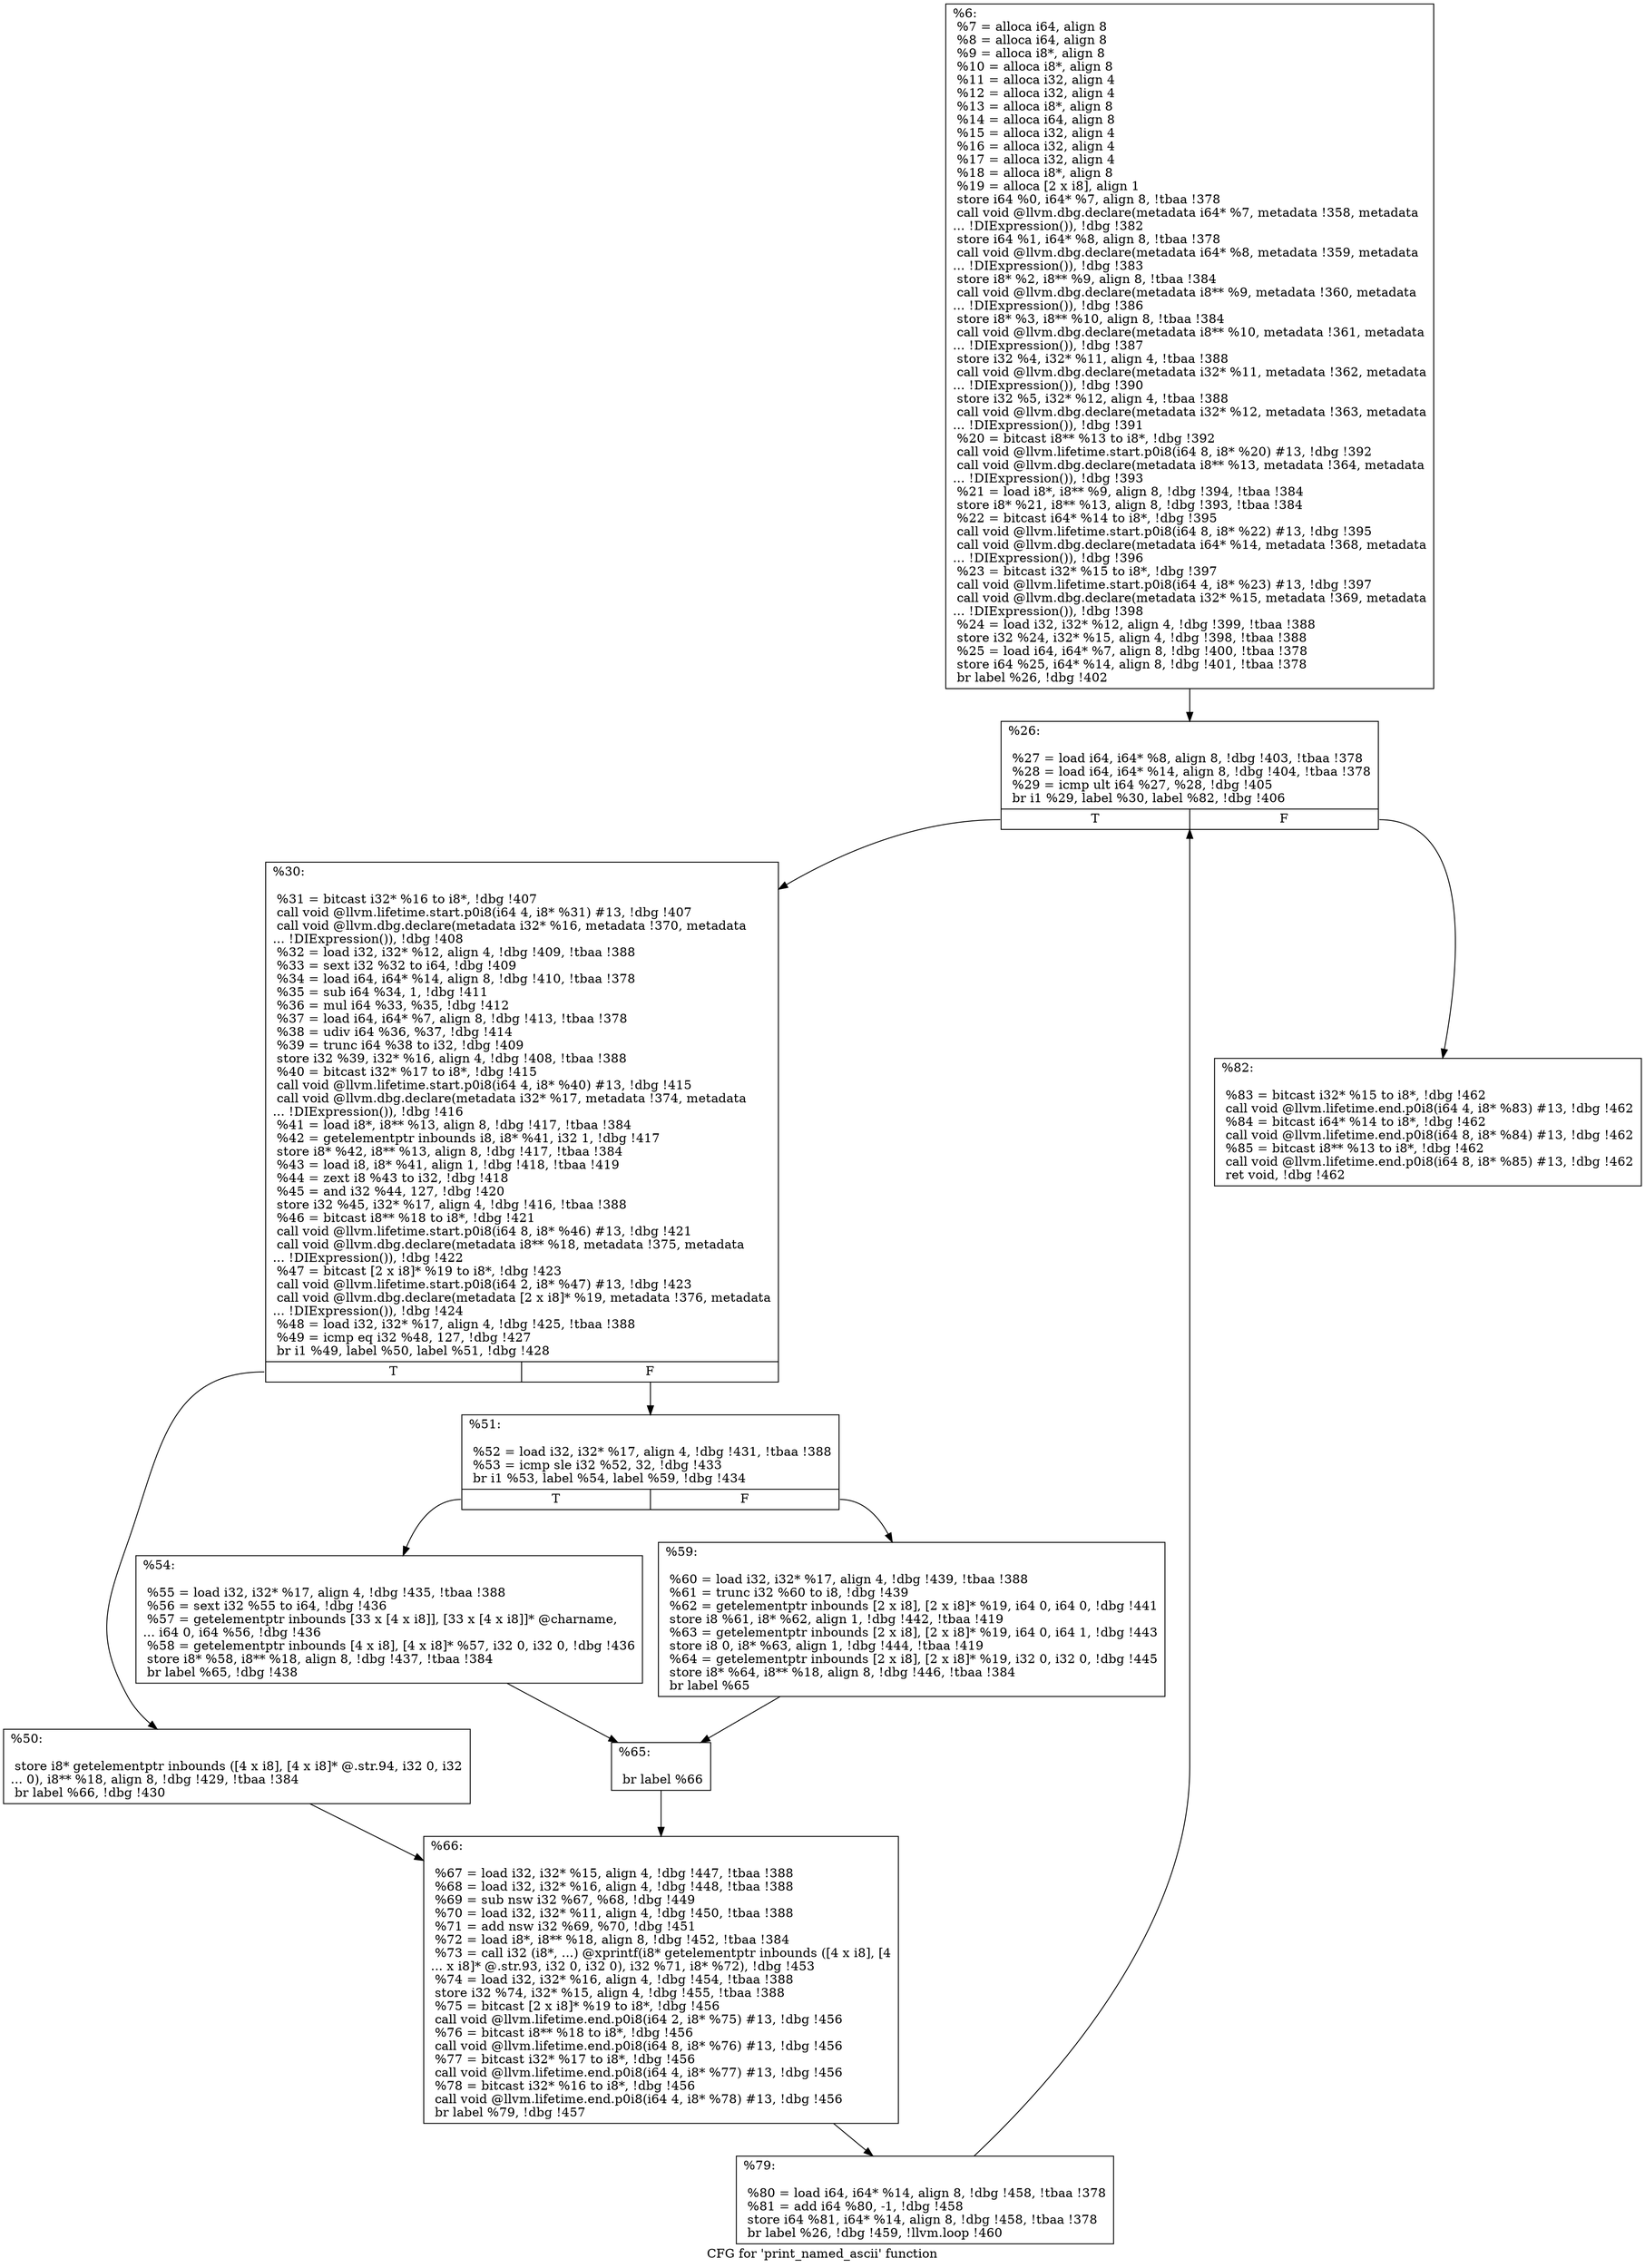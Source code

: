digraph "CFG for 'print_named_ascii' function" {
	label="CFG for 'print_named_ascii' function";

	Node0x1b720e0 [shape=record,label="{%6:\l  %7 = alloca i64, align 8\l  %8 = alloca i64, align 8\l  %9 = alloca i8*, align 8\l  %10 = alloca i8*, align 8\l  %11 = alloca i32, align 4\l  %12 = alloca i32, align 4\l  %13 = alloca i8*, align 8\l  %14 = alloca i64, align 8\l  %15 = alloca i32, align 4\l  %16 = alloca i32, align 4\l  %17 = alloca i32, align 4\l  %18 = alloca i8*, align 8\l  %19 = alloca [2 x i8], align 1\l  store i64 %0, i64* %7, align 8, !tbaa !378\l  call void @llvm.dbg.declare(metadata i64* %7, metadata !358, metadata\l... !DIExpression()), !dbg !382\l  store i64 %1, i64* %8, align 8, !tbaa !378\l  call void @llvm.dbg.declare(metadata i64* %8, metadata !359, metadata\l... !DIExpression()), !dbg !383\l  store i8* %2, i8** %9, align 8, !tbaa !384\l  call void @llvm.dbg.declare(metadata i8** %9, metadata !360, metadata\l... !DIExpression()), !dbg !386\l  store i8* %3, i8** %10, align 8, !tbaa !384\l  call void @llvm.dbg.declare(metadata i8** %10, metadata !361, metadata\l... !DIExpression()), !dbg !387\l  store i32 %4, i32* %11, align 4, !tbaa !388\l  call void @llvm.dbg.declare(metadata i32* %11, metadata !362, metadata\l... !DIExpression()), !dbg !390\l  store i32 %5, i32* %12, align 4, !tbaa !388\l  call void @llvm.dbg.declare(metadata i32* %12, metadata !363, metadata\l... !DIExpression()), !dbg !391\l  %20 = bitcast i8** %13 to i8*, !dbg !392\l  call void @llvm.lifetime.start.p0i8(i64 8, i8* %20) #13, !dbg !392\l  call void @llvm.dbg.declare(metadata i8** %13, metadata !364, metadata\l... !DIExpression()), !dbg !393\l  %21 = load i8*, i8** %9, align 8, !dbg !394, !tbaa !384\l  store i8* %21, i8** %13, align 8, !dbg !393, !tbaa !384\l  %22 = bitcast i64* %14 to i8*, !dbg !395\l  call void @llvm.lifetime.start.p0i8(i64 8, i8* %22) #13, !dbg !395\l  call void @llvm.dbg.declare(metadata i64* %14, metadata !368, metadata\l... !DIExpression()), !dbg !396\l  %23 = bitcast i32* %15 to i8*, !dbg !397\l  call void @llvm.lifetime.start.p0i8(i64 4, i8* %23) #13, !dbg !397\l  call void @llvm.dbg.declare(metadata i32* %15, metadata !369, metadata\l... !DIExpression()), !dbg !398\l  %24 = load i32, i32* %12, align 4, !dbg !399, !tbaa !388\l  store i32 %24, i32* %15, align 4, !dbg !398, !tbaa !388\l  %25 = load i64, i64* %7, align 8, !dbg !400, !tbaa !378\l  store i64 %25, i64* %14, align 8, !dbg !401, !tbaa !378\l  br label %26, !dbg !402\l}"];
	Node0x1b720e0 -> Node0x1c45290;
	Node0x1c45290 [shape=record,label="{%26:\l\l  %27 = load i64, i64* %8, align 8, !dbg !403, !tbaa !378\l  %28 = load i64, i64* %14, align 8, !dbg !404, !tbaa !378\l  %29 = icmp ult i64 %27, %28, !dbg !405\l  br i1 %29, label %30, label %82, !dbg !406\l|{<s0>T|<s1>F}}"];
	Node0x1c45290:s0 -> Node0x1c452e0;
	Node0x1c45290:s1 -> Node0x1c45560;
	Node0x1c452e0 [shape=record,label="{%30:\l\l  %31 = bitcast i32* %16 to i8*, !dbg !407\l  call void @llvm.lifetime.start.p0i8(i64 4, i8* %31) #13, !dbg !407\l  call void @llvm.dbg.declare(metadata i32* %16, metadata !370, metadata\l... !DIExpression()), !dbg !408\l  %32 = load i32, i32* %12, align 4, !dbg !409, !tbaa !388\l  %33 = sext i32 %32 to i64, !dbg !409\l  %34 = load i64, i64* %14, align 8, !dbg !410, !tbaa !378\l  %35 = sub i64 %34, 1, !dbg !411\l  %36 = mul i64 %33, %35, !dbg !412\l  %37 = load i64, i64* %7, align 8, !dbg !413, !tbaa !378\l  %38 = udiv i64 %36, %37, !dbg !414\l  %39 = trunc i64 %38 to i32, !dbg !409\l  store i32 %39, i32* %16, align 4, !dbg !408, !tbaa !388\l  %40 = bitcast i32* %17 to i8*, !dbg !415\l  call void @llvm.lifetime.start.p0i8(i64 4, i8* %40) #13, !dbg !415\l  call void @llvm.dbg.declare(metadata i32* %17, metadata !374, metadata\l... !DIExpression()), !dbg !416\l  %41 = load i8*, i8** %13, align 8, !dbg !417, !tbaa !384\l  %42 = getelementptr inbounds i8, i8* %41, i32 1, !dbg !417\l  store i8* %42, i8** %13, align 8, !dbg !417, !tbaa !384\l  %43 = load i8, i8* %41, align 1, !dbg !418, !tbaa !419\l  %44 = zext i8 %43 to i32, !dbg !418\l  %45 = and i32 %44, 127, !dbg !420\l  store i32 %45, i32* %17, align 4, !dbg !416, !tbaa !388\l  %46 = bitcast i8** %18 to i8*, !dbg !421\l  call void @llvm.lifetime.start.p0i8(i64 8, i8* %46) #13, !dbg !421\l  call void @llvm.dbg.declare(metadata i8** %18, metadata !375, metadata\l... !DIExpression()), !dbg !422\l  %47 = bitcast [2 x i8]* %19 to i8*, !dbg !423\l  call void @llvm.lifetime.start.p0i8(i64 2, i8* %47) #13, !dbg !423\l  call void @llvm.dbg.declare(metadata [2 x i8]* %19, metadata !376, metadata\l... !DIExpression()), !dbg !424\l  %48 = load i32, i32* %17, align 4, !dbg !425, !tbaa !388\l  %49 = icmp eq i32 %48, 127, !dbg !427\l  br i1 %49, label %50, label %51, !dbg !428\l|{<s0>T|<s1>F}}"];
	Node0x1c452e0:s0 -> Node0x1c45330;
	Node0x1c452e0:s1 -> Node0x1c45380;
	Node0x1c45330 [shape=record,label="{%50:\l\l  store i8* getelementptr inbounds ([4 x i8], [4 x i8]* @.str.94, i32 0, i32\l... 0), i8** %18, align 8, !dbg !429, !tbaa !384\l  br label %66, !dbg !430\l}"];
	Node0x1c45330 -> Node0x1c454c0;
	Node0x1c45380 [shape=record,label="{%51:\l\l  %52 = load i32, i32* %17, align 4, !dbg !431, !tbaa !388\l  %53 = icmp sle i32 %52, 32, !dbg !433\l  br i1 %53, label %54, label %59, !dbg !434\l|{<s0>T|<s1>F}}"];
	Node0x1c45380:s0 -> Node0x1c453d0;
	Node0x1c45380:s1 -> Node0x1c45420;
	Node0x1c453d0 [shape=record,label="{%54:\l\l  %55 = load i32, i32* %17, align 4, !dbg !435, !tbaa !388\l  %56 = sext i32 %55 to i64, !dbg !436\l  %57 = getelementptr inbounds [33 x [4 x i8]], [33 x [4 x i8]]* @charname,\l... i64 0, i64 %56, !dbg !436\l  %58 = getelementptr inbounds [4 x i8], [4 x i8]* %57, i32 0, i32 0, !dbg !436\l  store i8* %58, i8** %18, align 8, !dbg !437, !tbaa !384\l  br label %65, !dbg !438\l}"];
	Node0x1c453d0 -> Node0x1c45470;
	Node0x1c45420 [shape=record,label="{%59:\l\l  %60 = load i32, i32* %17, align 4, !dbg !439, !tbaa !388\l  %61 = trunc i32 %60 to i8, !dbg !439\l  %62 = getelementptr inbounds [2 x i8], [2 x i8]* %19, i64 0, i64 0, !dbg !441\l  store i8 %61, i8* %62, align 1, !dbg !442, !tbaa !419\l  %63 = getelementptr inbounds [2 x i8], [2 x i8]* %19, i64 0, i64 1, !dbg !443\l  store i8 0, i8* %63, align 1, !dbg !444, !tbaa !419\l  %64 = getelementptr inbounds [2 x i8], [2 x i8]* %19, i32 0, i32 0, !dbg !445\l  store i8* %64, i8** %18, align 8, !dbg !446, !tbaa !384\l  br label %65\l}"];
	Node0x1c45420 -> Node0x1c45470;
	Node0x1c45470 [shape=record,label="{%65:\l\l  br label %66\l}"];
	Node0x1c45470 -> Node0x1c454c0;
	Node0x1c454c0 [shape=record,label="{%66:\l\l  %67 = load i32, i32* %15, align 4, !dbg !447, !tbaa !388\l  %68 = load i32, i32* %16, align 4, !dbg !448, !tbaa !388\l  %69 = sub nsw i32 %67, %68, !dbg !449\l  %70 = load i32, i32* %11, align 4, !dbg !450, !tbaa !388\l  %71 = add nsw i32 %69, %70, !dbg !451\l  %72 = load i8*, i8** %18, align 8, !dbg !452, !tbaa !384\l  %73 = call i32 (i8*, ...) @xprintf(i8* getelementptr inbounds ([4 x i8], [4\l... x i8]* @.str.93, i32 0, i32 0), i32 %71, i8* %72), !dbg !453\l  %74 = load i32, i32* %16, align 4, !dbg !454, !tbaa !388\l  store i32 %74, i32* %15, align 4, !dbg !455, !tbaa !388\l  %75 = bitcast [2 x i8]* %19 to i8*, !dbg !456\l  call void @llvm.lifetime.end.p0i8(i64 2, i8* %75) #13, !dbg !456\l  %76 = bitcast i8** %18 to i8*, !dbg !456\l  call void @llvm.lifetime.end.p0i8(i64 8, i8* %76) #13, !dbg !456\l  %77 = bitcast i32* %17 to i8*, !dbg !456\l  call void @llvm.lifetime.end.p0i8(i64 4, i8* %77) #13, !dbg !456\l  %78 = bitcast i32* %16 to i8*, !dbg !456\l  call void @llvm.lifetime.end.p0i8(i64 4, i8* %78) #13, !dbg !456\l  br label %79, !dbg !457\l}"];
	Node0x1c454c0 -> Node0x1c45510;
	Node0x1c45510 [shape=record,label="{%79:\l\l  %80 = load i64, i64* %14, align 8, !dbg !458, !tbaa !378\l  %81 = add i64 %80, -1, !dbg !458\l  store i64 %81, i64* %14, align 8, !dbg !458, !tbaa !378\l  br label %26, !dbg !459, !llvm.loop !460\l}"];
	Node0x1c45510 -> Node0x1c45290;
	Node0x1c45560 [shape=record,label="{%82:\l\l  %83 = bitcast i32* %15 to i8*, !dbg !462\l  call void @llvm.lifetime.end.p0i8(i64 4, i8* %83) #13, !dbg !462\l  %84 = bitcast i64* %14 to i8*, !dbg !462\l  call void @llvm.lifetime.end.p0i8(i64 8, i8* %84) #13, !dbg !462\l  %85 = bitcast i8** %13 to i8*, !dbg !462\l  call void @llvm.lifetime.end.p0i8(i64 8, i8* %85) #13, !dbg !462\l  ret void, !dbg !462\l}"];
}
